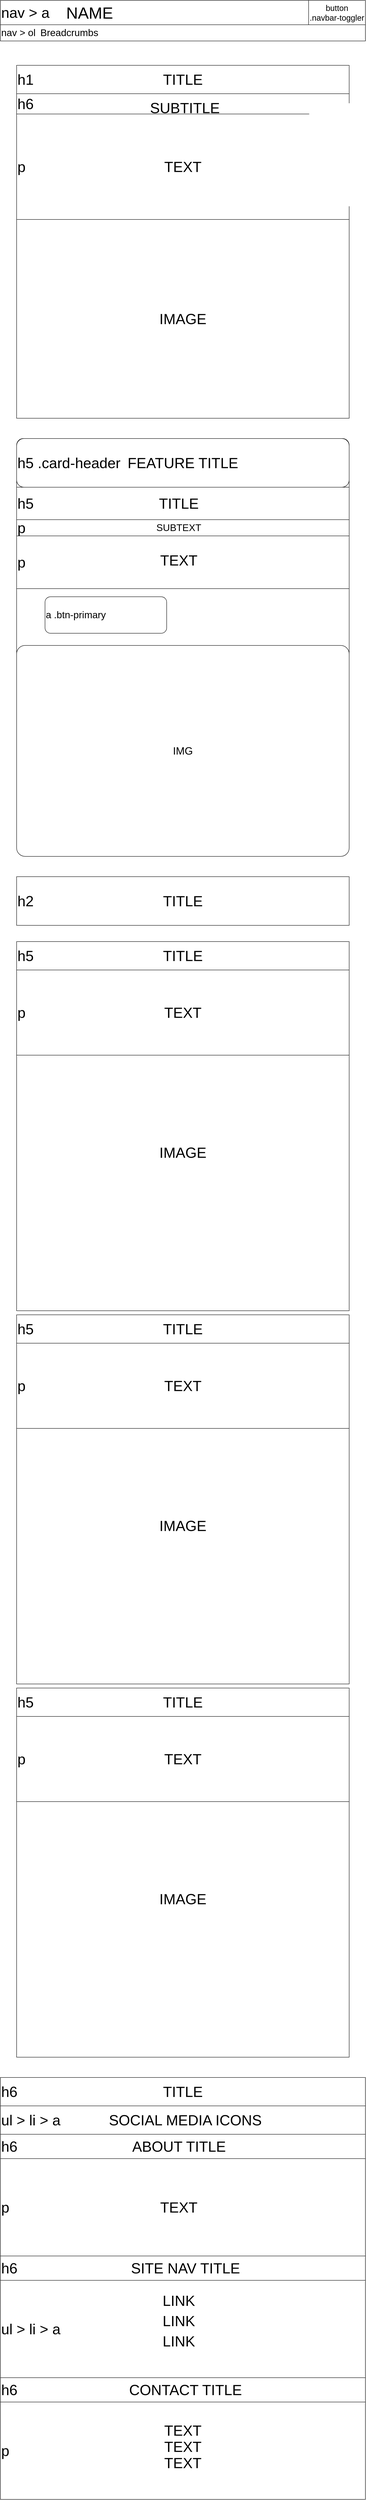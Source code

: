 <mxfile version="12.8.2"><diagram id="ugOjbWRDr27zC8zVwHeK" name="Page-1"><mxGraphModel grid="1" dx="2844" dy="1584" gridSize="10" guides="1" tooltips="1" connect="1" arrows="1" fold="1" page="1" pageScale="1" pageWidth="900" pageHeight="1600" math="0" shadow="0"><root><mxCell id="0"/><mxCell id="1" parent="0"/><mxCell id="L07H9hoiFdgcjU-3nm9L-19" value="" parent="1" style="rounded=0;whiteSpace=wrap;html=1;" vertex="1"><mxGeometry as="geometry" width="820" height="910" x="40" y="2320"/></mxCell><mxCell id="L07H9hoiFdgcjU-3nm9L-1" value="&lt;div align=&quot;left&quot;&gt;&lt;font style=&quot;font-size: 36px&quot;&gt;nav &amp;gt; a&lt;/font&gt;&lt;/div&gt;" parent="1" style="rounded=0;whiteSpace=wrap;html=1;align=left;" vertex="1"><mxGeometry as="geometry" width="900" height="60"/></mxCell><mxCell id="L07H9hoiFdgcjU-3nm9L-2" value="&lt;div align=&quot;left&quot;&gt;&lt;font style=&quot;font-size: 24px&quot;&gt;nav &amp;gt; ol&lt;/font&gt;&lt;/div&gt;" parent="1" style="rounded=0;whiteSpace=wrap;html=1;align=left;" vertex="1"><mxGeometry as="geometry" width="900" height="40" y="60"/></mxCell><mxCell id="L07H9hoiFdgcjU-3nm9L-3" value="" parent="1" style="rounded=0;whiteSpace=wrap;html=1;" vertex="1"><mxGeometry as="geometry" width="820" height="380" x="40" y="160"/></mxCell><mxCell id="L07H9hoiFdgcjU-3nm9L-4" value="&lt;font style=&quot;font-size: 20px&quot;&gt;button&lt;br&gt;.navbar-toggler&lt;/font&gt;" parent="1" style="rounded=0;whiteSpace=wrap;html=1;" vertex="1"><mxGeometry as="geometry" width="140" height="60" x="760"/></mxCell><mxCell id="L07H9hoiFdgcjU-3nm9L-5" value="&lt;font style=&quot;font-size: 36px&quot;&gt;IMAGE&lt;/font&gt;" parent="1" style="rounded=0;whiteSpace=wrap;html=1;" vertex="1"><mxGeometry as="geometry" width="820" height="490" x="40" y="540"/></mxCell><mxCell id="L07H9hoiFdgcjU-3nm9L-6" value="" parent="1" style="rounded=1;whiteSpace=wrap;html=1;arcSize=2;" vertex="1"><mxGeometry as="geometry" width="820" height="890" x="40" y="1080"/></mxCell><mxCell id="L07H9hoiFdgcjU-3nm9L-7" value="&lt;div align=&quot;left&quot;&gt;&lt;font style=&quot;font-size: 36px&quot;&gt;h5 .card-header&lt;/font&gt;&lt;/div&gt;" parent="1" style="rounded=1;whiteSpace=wrap;html=1;align=left;" vertex="1"><mxGeometry as="geometry" width="820" height="120" x="40" y="1080"/></mxCell><mxCell id="L07H9hoiFdgcjU-3nm9L-8" value="&lt;font style=&quot;font-size: 26px&quot;&gt;IMG&lt;/font&gt;" parent="1" style="rounded=1;whiteSpace=wrap;html=1;arcSize=4;" vertex="1"><mxGeometry as="geometry" width="820" height="520" x="40" y="1590"/></mxCell><mxCell id="L07H9hoiFdgcjU-3nm9L-9" value="&lt;div align=&quot;left&quot;&gt;&lt;font style=&quot;font-size: 36px&quot;&gt;h5&lt;/font&gt;&lt;/div&gt;" parent="1" style="rounded=0;whiteSpace=wrap;html=1;align=left;" vertex="1"><mxGeometry as="geometry" width="820" height="80" x="40" y="1200"/></mxCell><mxCell id="L07H9hoiFdgcjU-3nm9L-10" value="&lt;div align=&quot;left&quot;&gt;&lt;font style=&quot;font-size: 36px&quot;&gt;p&lt;/font&gt;&lt;/div&gt;" parent="1" style="rounded=0;whiteSpace=wrap;html=1;align=left;" vertex="1"><mxGeometry as="geometry" width="820" height="40" x="40" y="1280"/></mxCell><mxCell id="L07H9hoiFdgcjU-3nm9L-11" value="&lt;div align=&quot;left&quot;&gt;&lt;font style=&quot;font-size: 36px&quot;&gt;p&lt;/font&gt;&lt;/div&gt;" parent="1" style="rounded=0;whiteSpace=wrap;html=1;align=left;" vertex="1"><mxGeometry as="geometry" width="820" height="130" x="40" y="1320"/></mxCell><mxCell id="L07H9hoiFdgcjU-3nm9L-13" value="&lt;div align=&quot;left&quot;&gt;&lt;font style=&quot;font-size: 24px&quot;&gt;a .btn-primary&lt;/font&gt;&lt;/div&gt;" parent="1" style="rounded=1;whiteSpace=wrap;html=1;align=left;" vertex="1"><mxGeometry as="geometry" width="300" height="90" x="110" y="1470"/></mxCell><mxCell id="L07H9hoiFdgcjU-3nm9L-14" value="&lt;div align=&quot;left&quot;&gt;&lt;font style=&quot;font-size: 36px&quot;&gt;h2&lt;/font&gt;&lt;br&gt;&lt;/div&gt;" parent="1" style="rounded=0;whiteSpace=wrap;html=1;align=left;" vertex="1"><mxGeometry as="geometry" width="820" height="120" x="40" y="2160"/></mxCell><mxCell id="L07H9hoiFdgcjU-3nm9L-17" value="&lt;div align=&quot;left&quot; style=&quot;font-size: 36px&quot;&gt;h5&lt;font style=&quot;line-height: 100% ; font-size: 36px&quot;&gt; &amp;nbsp; &amp;nbsp; &amp;nbsp; &amp;nbsp; &amp;nbsp; &amp;nbsp; &amp;nbsp; &amp;nbsp; &amp;nbsp; &amp;nbsp; &amp;nbsp; &amp;nbsp; &amp;nbsp; &amp;nbsp; &amp;nbsp; &amp;nbsp; &amp;nbsp; &amp;nbsp; &amp;nbsp; &amp;nbsp; &amp;nbsp; &amp;nbsp; &amp;nbsp; &amp;nbsp; &amp;nbsp; &amp;nbsp; &amp;nbsp; &amp;nbsp; &amp;nbsp; &amp;nbsp; &amp;nbsp; &amp;nbsp; &amp;nbsp; &amp;nbsp; &amp;nbsp; &amp;nbsp; &amp;nbsp; &amp;nbsp;&lt;/font&gt;&lt;/div&gt;" parent="1" style="rounded=0;whiteSpace=wrap;html=1;align=left;" vertex="1"><mxGeometry as="geometry" width="820" height="70" x="40" y="2320"/></mxCell><mxCell id="L07H9hoiFdgcjU-3nm9L-18" value="&lt;div align=&quot;left&quot;&gt;&lt;font style=&quot;font-size: 36px&quot;&gt;p&lt;/font&gt;&lt;/div&gt;" parent="1" style="rounded=0;whiteSpace=wrap;html=1;align=left;" vertex="1"><mxGeometry as="geometry" width="820" height="210" x="40" y="2390"/></mxCell><mxCell id="L07H9hoiFdgcjU-3nm9L-20" value="&lt;font style=&quot;font-size: 36px&quot;&gt;TITLE&lt;/font&gt;" parent="1" style="text;html=1;strokeColor=none;fillColor=none;align=center;verticalAlign=middle;whiteSpace=wrap;rounded=0;" vertex="1"><mxGeometry as="geometry" width="110" height="20" x="395" y="2345"/></mxCell><mxCell id="L07H9hoiFdgcjU-3nm9L-21" value="&lt;font style=&quot;font-size: 36px&quot;&gt;TEXT&lt;/font&gt;" parent="1" style="text;html=1;strokeColor=none;fillColor=none;align=center;verticalAlign=middle;whiteSpace=wrap;rounded=0;" vertex="1"><mxGeometry as="geometry" width="110" height="20" x="395" y="2485"/></mxCell><mxCell id="L07H9hoiFdgcjU-3nm9L-22" value="&lt;font style=&quot;font-size: 36px&quot;&gt;IMAGE&lt;/font&gt;" parent="1" style="text;html=1;strokeColor=none;fillColor=none;align=center;verticalAlign=middle;whiteSpace=wrap;rounded=0;" vertex="1"><mxGeometry as="geometry" width="110" height="20" x="395" y="2830"/></mxCell><mxCell id="L07H9hoiFdgcjU-3nm9L-24" value="&lt;font style=&quot;font-size: 36px&quot;&gt;TITLE&lt;/font&gt;" parent="1" style="text;html=1;strokeColor=none;fillColor=none;align=center;verticalAlign=middle;whiteSpace=wrap;rounded=0;" vertex="1"><mxGeometry as="geometry" width="110" height="20" x="395" y="2210"/></mxCell><mxCell id="L07H9hoiFdgcjU-3nm9L-25" value="" parent="1" style="rounded=0;whiteSpace=wrap;html=1;" vertex="1"><mxGeometry as="geometry" width="820" height="910" x="40" y="3240"/></mxCell><mxCell id="L07H9hoiFdgcjU-3nm9L-26" value="&lt;div align=&quot;left&quot; style=&quot;font-size: 36px&quot;&gt;h5&lt;font style=&quot;line-height: 100% ; font-size: 36px&quot;&gt; &amp;nbsp; &amp;nbsp; &amp;nbsp; &amp;nbsp; &amp;nbsp; &amp;nbsp; &amp;nbsp; &amp;nbsp; &amp;nbsp; &amp;nbsp; &amp;nbsp; &amp;nbsp; &amp;nbsp; &amp;nbsp; &amp;nbsp; &amp;nbsp; &amp;nbsp; &amp;nbsp; &amp;nbsp; &amp;nbsp; &amp;nbsp; &amp;nbsp; &amp;nbsp; &amp;nbsp; &amp;nbsp; &amp;nbsp; &amp;nbsp; &amp;nbsp; &amp;nbsp; &amp;nbsp; &amp;nbsp; &amp;nbsp; &amp;nbsp; &amp;nbsp; &amp;nbsp; &amp;nbsp; &amp;nbsp; &amp;nbsp;&lt;/font&gt;&lt;/div&gt;" parent="1" style="rounded=0;whiteSpace=wrap;html=1;align=left;" vertex="1"><mxGeometry as="geometry" width="820" height="70" x="40" y="3240"/></mxCell><mxCell id="L07H9hoiFdgcjU-3nm9L-27" value="&lt;div align=&quot;left&quot;&gt;&lt;font style=&quot;font-size: 36px&quot;&gt;p&lt;/font&gt;&lt;/div&gt;" parent="1" style="rounded=0;whiteSpace=wrap;html=1;align=left;" vertex="1"><mxGeometry as="geometry" width="820" height="210" x="40" y="3310"/></mxCell><mxCell id="L07H9hoiFdgcjU-3nm9L-28" value="&lt;font style=&quot;font-size: 36px&quot;&gt;TITLE&lt;/font&gt;" parent="1" style="text;html=1;strokeColor=none;fillColor=none;align=center;verticalAlign=middle;whiteSpace=wrap;rounded=0;" vertex="1"><mxGeometry as="geometry" width="110" height="20" x="395" y="3265"/></mxCell><mxCell id="L07H9hoiFdgcjU-3nm9L-29" value="&lt;font style=&quot;font-size: 36px&quot;&gt;TEXT&lt;/font&gt;" parent="1" style="text;html=1;strokeColor=none;fillColor=none;align=center;verticalAlign=middle;whiteSpace=wrap;rounded=0;" vertex="1"><mxGeometry as="geometry" width="110" height="20" x="395" y="3405"/></mxCell><mxCell id="L07H9hoiFdgcjU-3nm9L-30" value="&lt;font style=&quot;font-size: 36px&quot;&gt;IMAGE&lt;/font&gt;" parent="1" style="text;html=1;strokeColor=none;fillColor=none;align=center;verticalAlign=middle;whiteSpace=wrap;rounded=0;" vertex="1"><mxGeometry as="geometry" width="110" height="20" x="395" y="3750"/></mxCell><mxCell id="L07H9hoiFdgcjU-3nm9L-31" value="" parent="1" style="rounded=0;whiteSpace=wrap;html=1;" vertex="1"><mxGeometry as="geometry" width="820" height="910" x="40" y="4160"/></mxCell><mxCell id="L07H9hoiFdgcjU-3nm9L-32" value="&lt;div align=&quot;left&quot; style=&quot;font-size: 36px&quot;&gt;h5&lt;font style=&quot;line-height: 100% ; font-size: 36px&quot;&gt; &amp;nbsp; &amp;nbsp; &amp;nbsp; &amp;nbsp; &amp;nbsp; &amp;nbsp; &amp;nbsp; &amp;nbsp; &amp;nbsp; &amp;nbsp; &amp;nbsp; &amp;nbsp; &amp;nbsp; &amp;nbsp; &amp;nbsp; &amp;nbsp; &amp;nbsp; &amp;nbsp; &amp;nbsp; &amp;nbsp; &amp;nbsp; &amp;nbsp; &amp;nbsp; &amp;nbsp; &amp;nbsp; &amp;nbsp; &amp;nbsp; &amp;nbsp; &amp;nbsp; &amp;nbsp; &amp;nbsp; &amp;nbsp; &amp;nbsp; &amp;nbsp; &amp;nbsp; &amp;nbsp; &amp;nbsp; &amp;nbsp;&lt;/font&gt;&lt;/div&gt;" parent="1" style="rounded=0;whiteSpace=wrap;html=1;align=left;" vertex="1"><mxGeometry as="geometry" width="820" height="70" x="40" y="4160"/></mxCell><mxCell id="L07H9hoiFdgcjU-3nm9L-33" value="&lt;div align=&quot;left&quot;&gt;&lt;font style=&quot;font-size: 36px&quot;&gt;p&lt;/font&gt;&lt;/div&gt;" parent="1" style="rounded=0;whiteSpace=wrap;html=1;align=left;" vertex="1"><mxGeometry as="geometry" width="820" height="210" x="40" y="4230"/></mxCell><mxCell id="L07H9hoiFdgcjU-3nm9L-34" value="&lt;font style=&quot;font-size: 36px&quot;&gt;TITLE&lt;/font&gt;" parent="1" style="text;html=1;strokeColor=none;fillColor=none;align=center;verticalAlign=middle;whiteSpace=wrap;rounded=0;" vertex="1"><mxGeometry as="geometry" width="110" height="20" x="395" y="4185"/></mxCell><mxCell id="L07H9hoiFdgcjU-3nm9L-35" value="&lt;font style=&quot;font-size: 36px&quot;&gt;TEXT&lt;/font&gt;" parent="1" style="text;html=1;strokeColor=none;fillColor=none;align=center;verticalAlign=middle;whiteSpace=wrap;rounded=0;" vertex="1"><mxGeometry as="geometry" width="110" height="20" x="395" y="4325"/></mxCell><mxCell id="L07H9hoiFdgcjU-3nm9L-36" value="&lt;font style=&quot;font-size: 36px&quot;&gt;IMAGE&lt;/font&gt;" parent="1" style="text;html=1;strokeColor=none;fillColor=none;align=center;verticalAlign=middle;whiteSpace=wrap;rounded=0;" vertex="1"><mxGeometry as="geometry" width="110" height="20" x="395" y="4670"/></mxCell><mxCell id="L07H9hoiFdgcjU-3nm9L-37" value="&lt;div align=&quot;left&quot; style=&quot;font-size: 36px&quot;&gt;h6&lt;/div&gt;" parent="1" style="rounded=0;whiteSpace=wrap;html=1;align=left;" vertex="1"><mxGeometry as="geometry" width="900" height="70" y="5120"/></mxCell><mxCell id="L07H9hoiFdgcjU-3nm9L-42" value="&lt;div align=&quot;left&quot; style=&quot;font-size: 36px&quot;&gt;&lt;font style=&quot;font-size: 36px&quot;&gt;ul &amp;gt; li &amp;gt; a&lt;/font&gt;&lt;br&gt;&lt;/div&gt;" parent="1" style="rounded=0;whiteSpace=wrap;html=1;align=left;" vertex="1"><mxGeometry as="geometry" width="900" height="70" y="5190"/></mxCell><mxCell id="L07H9hoiFdgcjU-3nm9L-43" value="&lt;font style=&quot;font-size: 36px&quot;&gt;TITLE&lt;/font&gt;" parent="1" style="text;html=1;strokeColor=none;fillColor=none;align=center;verticalAlign=middle;whiteSpace=wrap;rounded=0;" vertex="1"><mxGeometry as="geometry" width="130" height="20" x="385" y="5145"/></mxCell><mxCell id="L07H9hoiFdgcjU-3nm9L-44" value="&lt;font style=&quot;font-size: 36px&quot;&gt;SOCIAL MEDIA ICONS&lt;/font&gt;" parent="1" style="text;html=1;strokeColor=none;fillColor=none;align=center;verticalAlign=middle;whiteSpace=wrap;rounded=0;" vertex="1"><mxGeometry as="geometry" width="388" height="20" x="262" y="5215"/></mxCell><mxCell id="L07H9hoiFdgcjU-3nm9L-45" value="&lt;font style=&quot;font-size: 40px&quot;&gt;NAME&lt;/font&gt;" parent="1" style="text;html=1;strokeColor=none;fillColor=none;align=center;verticalAlign=middle;whiteSpace=wrap;rounded=0;" vertex="1"><mxGeometry as="geometry" width="160" height="20" x="140" y="20"/></mxCell><mxCell id="L07H9hoiFdgcjU-3nm9L-46" value="&lt;font style=&quot;font-size: 24px&quot;&gt;Breadcrumbs&lt;/font&gt;" parent="1" style="text;html=1;strokeColor=none;fillColor=none;align=center;verticalAlign=middle;whiteSpace=wrap;rounded=0;" vertex="1"><mxGeometry as="geometry" width="100" height="20" x="120" y="70"/></mxCell><mxCell id="L07H9hoiFdgcjU-3nm9L-47" value="&lt;div align=&quot;left&quot; style=&quot;font-size: 36px&quot;&gt;h1&lt;/div&gt;" parent="1" style="rounded=0;whiteSpace=wrap;html=1;align=left;" vertex="1"><mxGeometry as="geometry" width="820" height="70" x="40" y="160"/></mxCell><mxCell id="L07H9hoiFdgcjU-3nm9L-48" value="&lt;div align=&quot;left&quot;&gt;&lt;font style=&quot;font-size: 36px&quot;&gt;h6&lt;/font&gt;&lt;/div&gt;" parent="1" style="rounded=0;whiteSpace=wrap;html=1;align=left;" vertex="1"><mxGeometry as="geometry" width="820" height="50" x="40" y="230"/></mxCell><mxCell id="L07H9hoiFdgcjU-3nm9L-49" value="&lt;div align=&quot;left&quot;&gt;&lt;font style=&quot;font-size: 36px&quot;&gt;p&lt;/font&gt;&lt;/div&gt;" parent="1" style="rounded=0;whiteSpace=wrap;html=1;align=left;" vertex="1"><mxGeometry as="geometry" width="820" height="260" x="40" y="280"/></mxCell><mxCell id="L07H9hoiFdgcjU-3nm9L-50" value="&lt;font style=&quot;color: rgb(0 , 0 , 0) ; font-family: &amp;#34;helvetica&amp;#34; ; font-size: 36px ; font-style: normal ; font-variant: normal ; font-weight: 400 ; letter-spacing: normal ; text-align: center ; text-decoration: none ; text-indent: 0px ; text-transform: none ; white-space: normal ; word-spacing: 0px&quot;&gt;TEXT&lt;/font&gt;" parent="1" style="text;html=1;strokeColor=none;fillColor=none;align=center;verticalAlign=middle;whiteSpace=wrap;rounded=0;" vertex="1"><mxGeometry as="geometry" width="100" height="20" x="400" y="400"/></mxCell><mxCell id="L07H9hoiFdgcjU-3nm9L-51" value="&lt;font style=&quot;font-size: 36px&quot;&gt;TITLE&lt;/font&gt;" parent="1" style="text;html=1;strokeColor=none;fillColor=none;align=center;verticalAlign=middle;whiteSpace=wrap;rounded=0;" vertex="1"><mxGeometry as="geometry" width="100" height="20" x="400" y="185"/></mxCell><mxCell id="L07H9hoiFdgcjU-3nm9L-52" value="&lt;font style=&quot;font-size: 36px&quot;&gt;SUBTITLE&lt;/font&gt;" parent="1" style="text;html=1;strokeColor=none;fillColor=none;align=center;verticalAlign=middle;whiteSpace=wrap;rounded=0;" vertex="1"><mxGeometry as="geometry" width="100" height="20" x="405" y="255"/></mxCell><mxCell id="FYjF41eEJFol15JEmtCF-1" value="&lt;div align=&quot;left&quot;&gt;&lt;font style=&quot;font-size: 36px&quot;&gt;h6&lt;/font&gt;&lt;/div&gt;" parent="1" style="rounded=0;whiteSpace=wrap;html=1;align=left;" vertex="1"><mxGeometry as="geometry" width="900" height="60" y="5260"/></mxCell><mxCell id="FYjF41eEJFol15JEmtCF-2" value="&lt;font style=&quot;font-size: 36px&quot;&gt;ABOUT TITLE&lt;/font&gt;" parent="1" style="text;html=1;strokeColor=none;fillColor=none;align=center;verticalAlign=middle;whiteSpace=wrap;rounded=0;" vertex="1"><mxGeometry as="geometry" width="245" height="20" x="317.5" y="5280"/></mxCell><mxCell id="FYjF41eEJFol15JEmtCF-3" value="&lt;div align=&quot;left&quot;&gt;&lt;font style=&quot;font-size: 36px&quot;&gt;p&lt;/font&gt;&lt;/div&gt;" parent="1" style="rounded=0;whiteSpace=wrap;html=1;align=left;" vertex="1"><mxGeometry as="geometry" width="900" height="240" y="5320"/></mxCell><mxCell id="FYjF41eEJFol15JEmtCF-4" value="&lt;font style=&quot;font-size: 36px&quot;&gt;TEXT&lt;/font&gt;" parent="1" style="text;html=1;strokeColor=none;fillColor=none;align=center;verticalAlign=middle;whiteSpace=wrap;rounded=0;" vertex="1"><mxGeometry as="geometry" width="130" height="20" x="375" y="5430"/></mxCell><mxCell id="FYjF41eEJFol15JEmtCF-6" value="&lt;div align=&quot;left&quot;&gt;&lt;font style=&quot;font-size: 36px&quot;&gt;h6&lt;/font&gt;&lt;/div&gt;" parent="1" style="rounded=0;whiteSpace=wrap;html=1;align=left;" vertex="1"><mxGeometry as="geometry" width="900" height="60" y="5560"/></mxCell><mxCell id="FYjF41eEJFol15JEmtCF-7" value="&lt;font style=&quot;font-size: 36px&quot;&gt;SITE NAV TITLE&lt;/font&gt;" parent="1" style="text;html=1;strokeColor=none;fillColor=none;align=center;verticalAlign=middle;whiteSpace=wrap;rounded=0;" vertex="1"><mxGeometry as="geometry" width="305" height="20" x="303.5" y="5580"/></mxCell><mxCell id="FYjF41eEJFol15JEmtCF-8" value="&lt;div align=&quot;left&quot;&gt;&lt;font style=&quot;font-size: 36px&quot;&gt;ul &amp;gt; li &amp;gt; a&lt;/font&gt;&lt;/div&gt;" parent="1" style="rounded=0;whiteSpace=wrap;html=1;align=left;" vertex="1"><mxGeometry as="geometry" width="900" height="240" y="5620"/></mxCell><mxCell id="FYjF41eEJFol15JEmtCF-9" value="&lt;font style=&quot;font-size: 36px&quot;&gt;LINK&lt;/font&gt;" parent="1" style="text;html=1;strokeColor=none;fillColor=none;align=center;verticalAlign=middle;whiteSpace=wrap;rounded=0;" vertex="1"><mxGeometry as="geometry" width="130" height="20" x="375" y="5660"/></mxCell><mxCell id="FYjF41eEJFol15JEmtCF-10" value="&lt;font style=&quot;font-size: 36px&quot;&gt;LINK&lt;/font&gt;" parent="1" style="text;html=1;strokeColor=none;fillColor=none;align=center;verticalAlign=middle;whiteSpace=wrap;rounded=0;" vertex="1"><mxGeometry as="geometry" width="130" height="20" x="375" y="5710"/></mxCell><mxCell id="FYjF41eEJFol15JEmtCF-11" value="&lt;font style=&quot;font-size: 36px&quot;&gt;LINK&lt;/font&gt;" parent="1" style="text;html=1;strokeColor=none;fillColor=none;align=center;verticalAlign=middle;whiteSpace=wrap;rounded=0;" vertex="1"><mxGeometry as="geometry" width="130" height="20" x="375" y="5760"/></mxCell><mxCell id="FYjF41eEJFol15JEmtCF-13" value="&lt;div align=&quot;left&quot;&gt;&lt;font style=&quot;font-size: 36px&quot;&gt;h6&lt;/font&gt;&lt;/div&gt;" parent="1" style="rounded=0;whiteSpace=wrap;html=1;align=left;" vertex="1"><mxGeometry as="geometry" width="900" height="60" y="5860"/></mxCell><mxCell id="FYjF41eEJFol15JEmtCF-14" value="&lt;font style=&quot;font-size: 36px&quot;&gt;CONTACT TITLE&lt;/font&gt;" parent="1" style="text;html=1;strokeColor=none;fillColor=none;align=center;verticalAlign=middle;whiteSpace=wrap;rounded=0;" vertex="1"><mxGeometry as="geometry" width="305" height="20" x="303.5" y="5880"/></mxCell><mxCell id="FYjF41eEJFol15JEmtCF-15" value="&lt;div align=&quot;left&quot;&gt;&lt;font style=&quot;font-size: 36px&quot;&gt;p&lt;/font&gt;&lt;/div&gt;" parent="1" style="rounded=0;whiteSpace=wrap;html=1;align=left;" vertex="1"><mxGeometry as="geometry" width="900" height="240" y="5920"/></mxCell><mxCell id="FYjF41eEJFol15JEmtCF-18" value="&lt;font style=&quot;font-size: 36px&quot;&gt;TEXT&lt;/font&gt;" parent="1" style="text;html=1;strokeColor=none;fillColor=none;align=center;verticalAlign=middle;whiteSpace=wrap;rounded=0;" vertex="1"><mxGeometry as="geometry" width="130" height="20" x="385" y="6020"/></mxCell><mxCell id="FYjF41eEJFol15JEmtCF-19" value="&lt;font style=&quot;font-size: 36px&quot;&gt;TEXT&lt;/font&gt;" parent="1" style="text;html=1;strokeColor=none;fillColor=none;align=center;verticalAlign=middle;whiteSpace=wrap;rounded=0;" vertex="1"><mxGeometry as="geometry" width="130" height="20" x="385" y="6060"/></mxCell><mxCell id="FYjF41eEJFol15JEmtCF-20" value="&lt;font style=&quot;font-size: 36px&quot;&gt;TEXT&lt;/font&gt;" parent="1" style="text;html=1;strokeColor=none;fillColor=none;align=center;verticalAlign=middle;whiteSpace=wrap;rounded=0;" vertex="1"><mxGeometry as="geometry" width="130" height="20" x="385" y="5980"/></mxCell><mxCell id="FYjF41eEJFol15JEmtCF-21" value="&lt;font style=&quot;font-size: 36px&quot;&gt;FEATURE TITLE&lt;/font&gt;" parent="1" style="text;html=1;strokeColor=none;fillColor=none;align=center;verticalAlign=middle;whiteSpace=wrap;rounded=0;" vertex="1"><mxGeometry as="geometry" width="280" height="20" x="310" y="1130"/></mxCell><mxCell id="FYjF41eEJFol15JEmtCF-22" value="&lt;font style=&quot;font-size: 36px&quot;&gt;TITLE&lt;/font&gt;" parent="1" style="text;html=1;strokeColor=none;fillColor=none;align=center;verticalAlign=middle;whiteSpace=wrap;rounded=0;" vertex="1"><mxGeometry as="geometry" width="280" height="20" x="300" y="1230"/></mxCell><mxCell id="FYjF41eEJFol15JEmtCF-23" value="&lt;font style=&quot;font-size: 24px&quot;&gt;SUBTEXT&lt;/font&gt;" parent="1" style="text;html=1;strokeColor=none;fillColor=none;align=center;verticalAlign=middle;whiteSpace=wrap;rounded=0;" vertex="1"><mxGeometry as="geometry" width="100" height="20" x="390" y="1290"/></mxCell><mxCell id="FYjF41eEJFol15JEmtCF-26" value="&lt;font style=&quot;font-size: 36px&quot;&gt;TEXT&lt;/font&gt;" parent="1" style="text;html=1;strokeColor=none;fillColor=none;align=center;verticalAlign=middle;whiteSpace=wrap;rounded=0;" vertex="1"><mxGeometry as="geometry" width="100" height="20" x="390" y="1370"/></mxCell></root></mxGraphModel></diagram></mxfile>